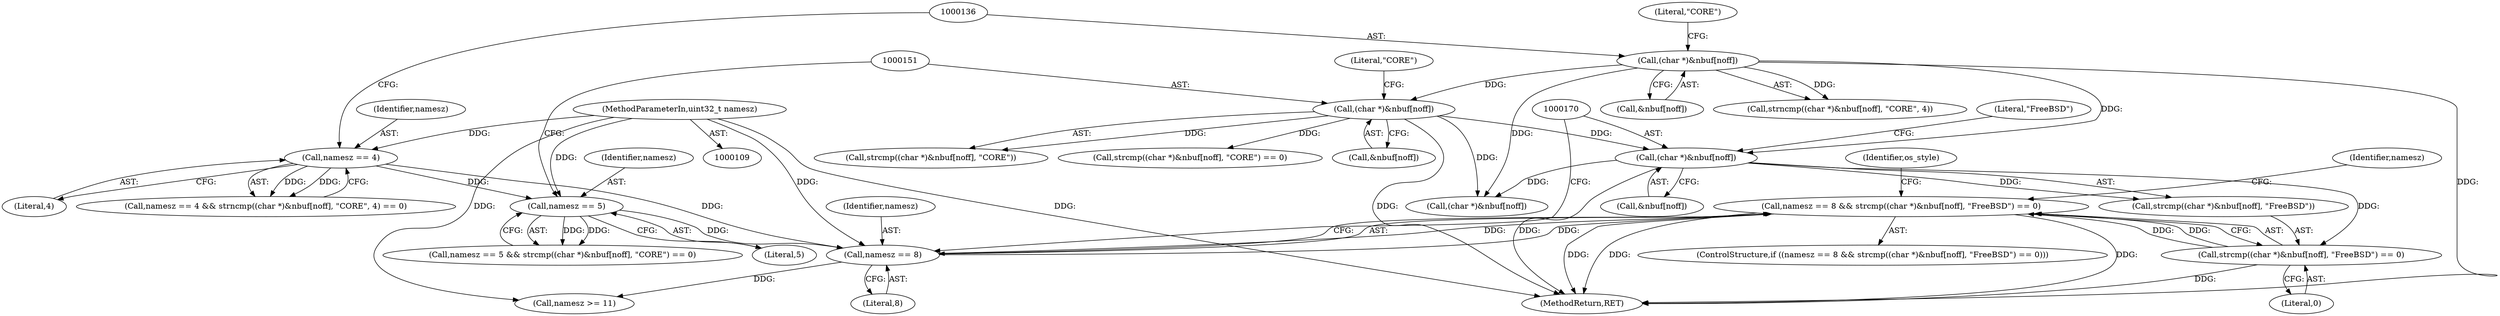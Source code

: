 digraph "0_file_a642587a9c9e2dd7feacdf513c3643ce26ad3c22@API" {
"1000163" [label="(Call,namesz == 8 && strcmp((char *)&nbuf[noff], \"FreeBSD\") == 0)"];
"1000164" [label="(Call,namesz == 8)"];
"1000145" [label="(Call,namesz == 5)"];
"1000130" [label="(Call,namesz == 4)"];
"1000114" [label="(MethodParameterIn,uint32_t namesz)"];
"1000167" [label="(Call,strcmp((char *)&nbuf[noff], \"FreeBSD\") == 0)"];
"1000169" [label="(Call,(char *)&nbuf[noff])"];
"1000150" [label="(Call,(char *)&nbuf[noff])"];
"1000135" [label="(Call,(char *)&nbuf[noff])"];
"1000166" [label="(Literal,8)"];
"1000188" [label="(Call,(char *)&nbuf[noff])"];
"1000175" [label="(Literal,\"FreeBSD\")"];
"1000130" [label="(Call,namesz == 4)"];
"1000137" [label="(Call,&nbuf[noff])"];
"1000167" [label="(Call,strcmp((char *)&nbuf[noff], \"FreeBSD\") == 0)"];
"1000171" [label="(Call,&nbuf[noff])"];
"1000141" [label="(Literal,\"CORE\")"];
"1000165" [label="(Identifier,namesz)"];
"1000184" [label="(Identifier,namesz)"];
"1000156" [label="(Literal,\"CORE\")"];
"1000164" [label="(Call,namesz == 8)"];
"1000148" [label="(Call,strcmp((char *)&nbuf[noff], \"CORE\") == 0)"];
"1000147" [label="(Literal,5)"];
"1000169" [label="(Call,(char *)&nbuf[noff])"];
"1000135" [label="(Call,(char *)&nbuf[noff])"];
"1000477" [label="(MethodReturn,RET)"];
"1000146" [label="(Identifier,namesz)"];
"1000183" [label="(Call,namesz >= 11)"];
"1000129" [label="(Call,namesz == 4 && strncmp((char *)&nbuf[noff], \"CORE\", 4) == 0)"];
"1000131" [label="(Identifier,namesz)"];
"1000162" [label="(ControlStructure,if ((namesz == 8 && strcmp((char *)&nbuf[noff], \"FreeBSD\") == 0)))"];
"1000168" [label="(Call,strcmp((char *)&nbuf[noff], \"FreeBSD\"))"];
"1000163" [label="(Call,namesz == 8 && strcmp((char *)&nbuf[noff], \"FreeBSD\") == 0)"];
"1000149" [label="(Call,strcmp((char *)&nbuf[noff], \"CORE\"))"];
"1000179" [label="(Identifier,os_style)"];
"1000176" [label="(Literal,0)"];
"1000134" [label="(Call,strncmp((char *)&nbuf[noff], \"CORE\", 4))"];
"1000114" [label="(MethodParameterIn,uint32_t namesz)"];
"1000132" [label="(Literal,4)"];
"1000152" [label="(Call,&nbuf[noff])"];
"1000145" [label="(Call,namesz == 5)"];
"1000150" [label="(Call,(char *)&nbuf[noff])"];
"1000144" [label="(Call,namesz == 5 && strcmp((char *)&nbuf[noff], \"CORE\") == 0)"];
"1000163" -> "1000162"  [label="AST: "];
"1000163" -> "1000164"  [label="CFG: "];
"1000163" -> "1000167"  [label="CFG: "];
"1000164" -> "1000163"  [label="AST: "];
"1000167" -> "1000163"  [label="AST: "];
"1000179" -> "1000163"  [label="CFG: "];
"1000184" -> "1000163"  [label="CFG: "];
"1000163" -> "1000477"  [label="DDG: "];
"1000163" -> "1000477"  [label="DDG: "];
"1000163" -> "1000477"  [label="DDG: "];
"1000164" -> "1000163"  [label="DDG: "];
"1000164" -> "1000163"  [label="DDG: "];
"1000167" -> "1000163"  [label="DDG: "];
"1000167" -> "1000163"  [label="DDG: "];
"1000164" -> "1000166"  [label="CFG: "];
"1000165" -> "1000164"  [label="AST: "];
"1000166" -> "1000164"  [label="AST: "];
"1000170" -> "1000164"  [label="CFG: "];
"1000145" -> "1000164"  [label="DDG: "];
"1000130" -> "1000164"  [label="DDG: "];
"1000114" -> "1000164"  [label="DDG: "];
"1000164" -> "1000183"  [label="DDG: "];
"1000145" -> "1000144"  [label="AST: "];
"1000145" -> "1000147"  [label="CFG: "];
"1000146" -> "1000145"  [label="AST: "];
"1000147" -> "1000145"  [label="AST: "];
"1000151" -> "1000145"  [label="CFG: "];
"1000144" -> "1000145"  [label="CFG: "];
"1000145" -> "1000144"  [label="DDG: "];
"1000145" -> "1000144"  [label="DDG: "];
"1000130" -> "1000145"  [label="DDG: "];
"1000114" -> "1000145"  [label="DDG: "];
"1000130" -> "1000129"  [label="AST: "];
"1000130" -> "1000132"  [label="CFG: "];
"1000131" -> "1000130"  [label="AST: "];
"1000132" -> "1000130"  [label="AST: "];
"1000136" -> "1000130"  [label="CFG: "];
"1000129" -> "1000130"  [label="CFG: "];
"1000130" -> "1000129"  [label="DDG: "];
"1000130" -> "1000129"  [label="DDG: "];
"1000114" -> "1000130"  [label="DDG: "];
"1000114" -> "1000109"  [label="AST: "];
"1000114" -> "1000477"  [label="DDG: "];
"1000114" -> "1000183"  [label="DDG: "];
"1000167" -> "1000176"  [label="CFG: "];
"1000168" -> "1000167"  [label="AST: "];
"1000176" -> "1000167"  [label="AST: "];
"1000167" -> "1000477"  [label="DDG: "];
"1000169" -> "1000167"  [label="DDG: "];
"1000169" -> "1000168"  [label="AST: "];
"1000169" -> "1000171"  [label="CFG: "];
"1000170" -> "1000169"  [label="AST: "];
"1000171" -> "1000169"  [label="AST: "];
"1000175" -> "1000169"  [label="CFG: "];
"1000169" -> "1000477"  [label="DDG: "];
"1000169" -> "1000168"  [label="DDG: "];
"1000150" -> "1000169"  [label="DDG: "];
"1000135" -> "1000169"  [label="DDG: "];
"1000169" -> "1000188"  [label="DDG: "];
"1000150" -> "1000149"  [label="AST: "];
"1000150" -> "1000152"  [label="CFG: "];
"1000151" -> "1000150"  [label="AST: "];
"1000152" -> "1000150"  [label="AST: "];
"1000156" -> "1000150"  [label="CFG: "];
"1000150" -> "1000477"  [label="DDG: "];
"1000150" -> "1000148"  [label="DDG: "];
"1000150" -> "1000149"  [label="DDG: "];
"1000135" -> "1000150"  [label="DDG: "];
"1000150" -> "1000188"  [label="DDG: "];
"1000135" -> "1000134"  [label="AST: "];
"1000135" -> "1000137"  [label="CFG: "];
"1000136" -> "1000135"  [label="AST: "];
"1000137" -> "1000135"  [label="AST: "];
"1000141" -> "1000135"  [label="CFG: "];
"1000135" -> "1000477"  [label="DDG: "];
"1000135" -> "1000134"  [label="DDG: "];
"1000135" -> "1000188"  [label="DDG: "];
}

